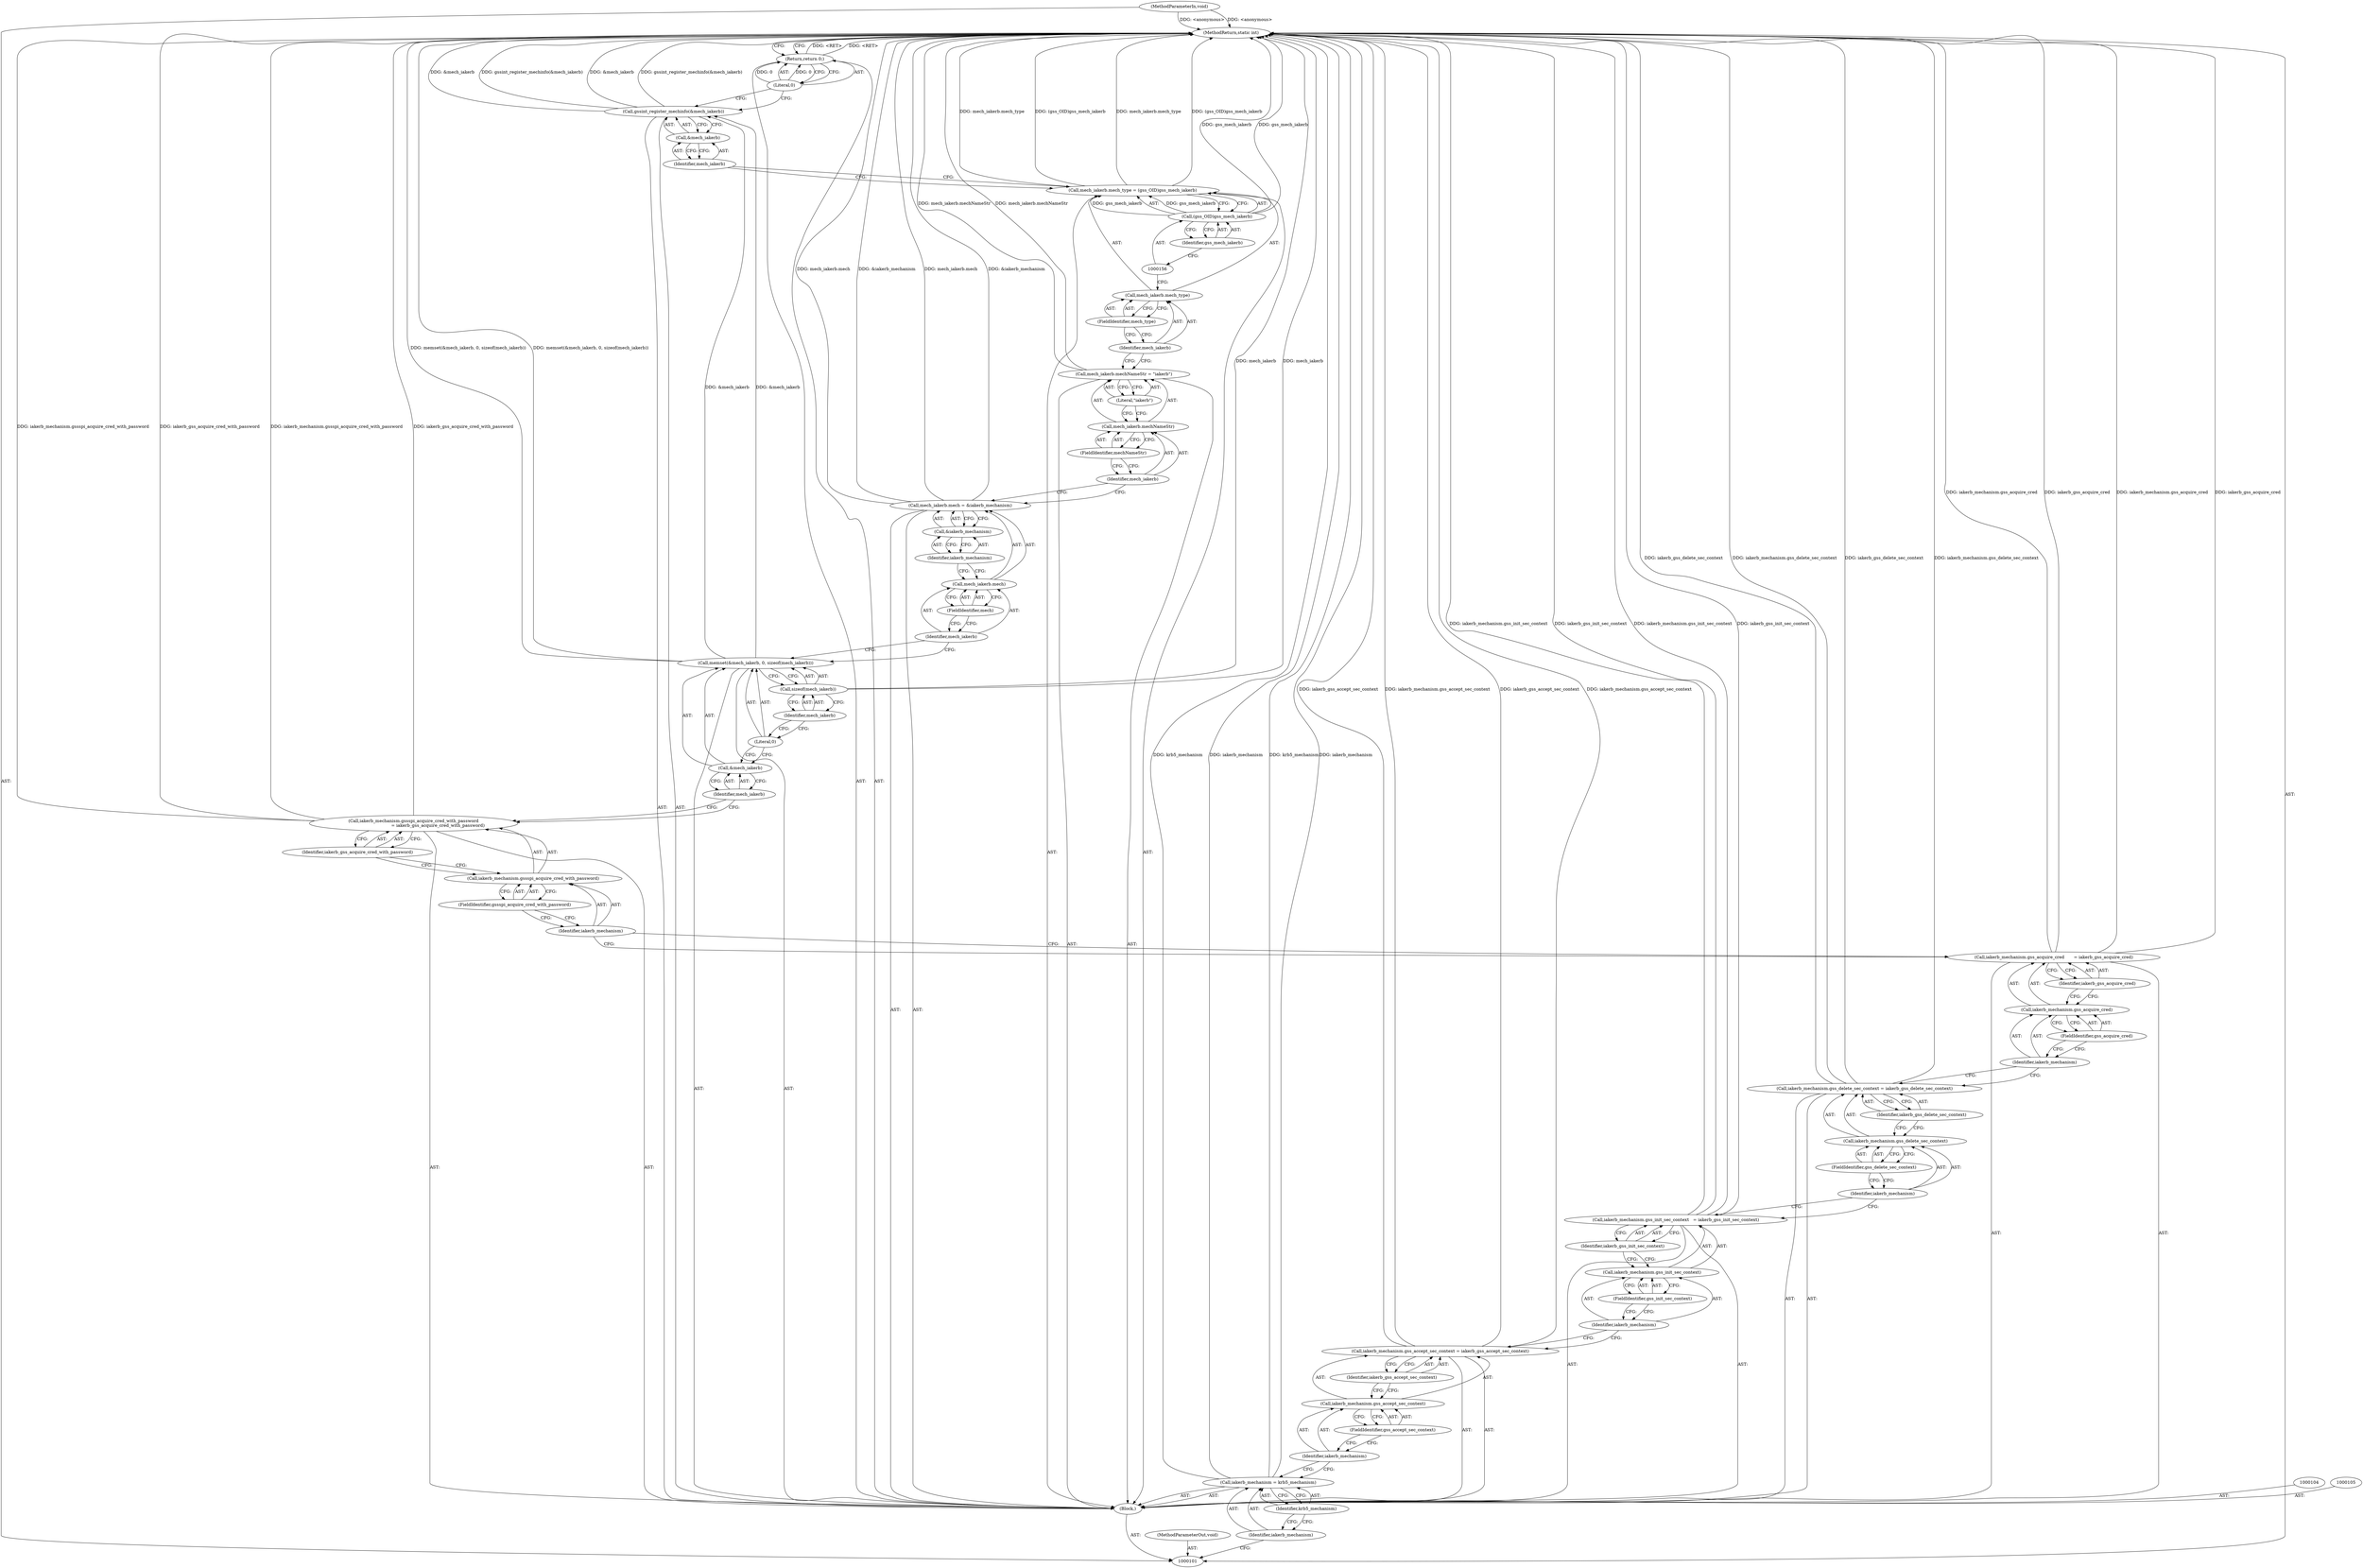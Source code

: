 digraph "1_krb5_e04f0283516e80d2f93366e0d479d13c9b5c8c2a" {
"1000163" [label="(MethodReturn,static int)"];
"1000102" [label="(MethodParameterIn,void)"];
"1000205" [label="(MethodParameterOut,void)"];
"1000132" [label="(FieldIdentifier,gssspi_acquire_cred_with_password)"];
"1000129" [label="(Call,iakerb_mechanism.gssspi_acquire_cred_with_password\n                                    = iakerb_gss_acquire_cred_with_password)"];
"1000130" [label="(Call,iakerb_mechanism.gssspi_acquire_cred_with_password)"];
"1000131" [label="(Identifier,iakerb_mechanism)"];
"1000133" [label="(Identifier,iakerb_gss_acquire_cred_with_password)"];
"1000135" [label="(Call,&mech_iakerb)"];
"1000136" [label="(Identifier,mech_iakerb)"];
"1000137" [label="(Literal,0)"];
"1000138" [label="(Call,sizeof(mech_iakerb))"];
"1000139" [label="(Identifier,mech_iakerb)"];
"1000134" [label="(Call,memset(&mech_iakerb, 0, sizeof(mech_iakerb)))"];
"1000143" [label="(FieldIdentifier,mech)"];
"1000144" [label="(Call,&iakerb_mechanism)"];
"1000145" [label="(Identifier,iakerb_mechanism)"];
"1000140" [label="(Call,mech_iakerb.mech = &iakerb_mechanism)"];
"1000141" [label="(Call,mech_iakerb.mech)"];
"1000142" [label="(Identifier,mech_iakerb)"];
"1000149" [label="(FieldIdentifier,mechNameStr)"];
"1000150" [label="(Literal,\"iakerb\")"];
"1000146" [label="(Call,mech_iakerb.mechNameStr = \"iakerb\")"];
"1000147" [label="(Call,mech_iakerb.mechNameStr)"];
"1000148" [label="(Identifier,mech_iakerb)"];
"1000154" [label="(FieldIdentifier,mech_type)"];
"1000155" [label="(Call,(gss_OID)gss_mech_iakerb)"];
"1000157" [label="(Identifier,gss_mech_iakerb)"];
"1000151" [label="(Call,mech_iakerb.mech_type = (gss_OID)gss_mech_iakerb)"];
"1000152" [label="(Call,mech_iakerb.mech_type)"];
"1000153" [label="(Identifier,mech_iakerb)"];
"1000159" [label="(Call,&mech_iakerb)"];
"1000160" [label="(Identifier,mech_iakerb)"];
"1000158" [label="(Call,gssint_register_mechinfo(&mech_iakerb))"];
"1000103" [label="(Block,)"];
"1000162" [label="(Literal,0)"];
"1000161" [label="(Return,return 0;)"];
"1000106" [label="(Call,iakerb_mechanism = krb5_mechanism)"];
"1000107" [label="(Identifier,iakerb_mechanism)"];
"1000108" [label="(Identifier,krb5_mechanism)"];
"1000112" [label="(FieldIdentifier,gss_accept_sec_context)"];
"1000109" [label="(Call,iakerb_mechanism.gss_accept_sec_context = iakerb_gss_accept_sec_context)"];
"1000110" [label="(Call,iakerb_mechanism.gss_accept_sec_context)"];
"1000111" [label="(Identifier,iakerb_mechanism)"];
"1000113" [label="(Identifier,iakerb_gss_accept_sec_context)"];
"1000117" [label="(FieldIdentifier,gss_init_sec_context)"];
"1000114" [label="(Call,iakerb_mechanism.gss_init_sec_context   = iakerb_gss_init_sec_context)"];
"1000115" [label="(Call,iakerb_mechanism.gss_init_sec_context)"];
"1000116" [label="(Identifier,iakerb_mechanism)"];
"1000118" [label="(Identifier,iakerb_gss_init_sec_context)"];
"1000122" [label="(FieldIdentifier,gss_delete_sec_context)"];
"1000119" [label="(Call,iakerb_mechanism.gss_delete_sec_context = iakerb_gss_delete_sec_context)"];
"1000120" [label="(Call,iakerb_mechanism.gss_delete_sec_context)"];
"1000121" [label="(Identifier,iakerb_mechanism)"];
"1000123" [label="(Identifier,iakerb_gss_delete_sec_context)"];
"1000127" [label="(FieldIdentifier,gss_acquire_cred)"];
"1000124" [label="(Call,iakerb_mechanism.gss_acquire_cred       = iakerb_gss_acquire_cred)"];
"1000125" [label="(Call,iakerb_mechanism.gss_acquire_cred)"];
"1000126" [label="(Identifier,iakerb_mechanism)"];
"1000128" [label="(Identifier,iakerb_gss_acquire_cred)"];
"1000163" -> "1000101"  [label="AST: "];
"1000163" -> "1000161"  [label="CFG: "];
"1000161" -> "1000163"  [label="DDG: <RET>"];
"1000158" -> "1000163"  [label="DDG: &mech_iakerb"];
"1000158" -> "1000163"  [label="DDG: gssint_register_mechinfo(&mech_iakerb)"];
"1000129" -> "1000163"  [label="DDG: iakerb_mechanism.gssspi_acquire_cred_with_password"];
"1000129" -> "1000163"  [label="DDG: iakerb_gss_acquire_cred_with_password"];
"1000124" -> "1000163"  [label="DDG: iakerb_mechanism.gss_acquire_cred"];
"1000124" -> "1000163"  [label="DDG: iakerb_gss_acquire_cred"];
"1000106" -> "1000163"  [label="DDG: krb5_mechanism"];
"1000106" -> "1000163"  [label="DDG: iakerb_mechanism"];
"1000155" -> "1000163"  [label="DDG: gss_mech_iakerb"];
"1000114" -> "1000163"  [label="DDG: iakerb_mechanism.gss_init_sec_context"];
"1000114" -> "1000163"  [label="DDG: iakerb_gss_init_sec_context"];
"1000146" -> "1000163"  [label="DDG: mech_iakerb.mechNameStr"];
"1000119" -> "1000163"  [label="DDG: iakerb_gss_delete_sec_context"];
"1000119" -> "1000163"  [label="DDG: iakerb_mechanism.gss_delete_sec_context"];
"1000140" -> "1000163"  [label="DDG: mech_iakerb.mech"];
"1000140" -> "1000163"  [label="DDG: &iakerb_mechanism"];
"1000138" -> "1000163"  [label="DDG: mech_iakerb"];
"1000151" -> "1000163"  [label="DDG: mech_iakerb.mech_type"];
"1000151" -> "1000163"  [label="DDG: (gss_OID)gss_mech_iakerb"];
"1000134" -> "1000163"  [label="DDG: memset(&mech_iakerb, 0, sizeof(mech_iakerb))"];
"1000102" -> "1000163"  [label="DDG: <anonymous>"];
"1000109" -> "1000163"  [label="DDG: iakerb_gss_accept_sec_context"];
"1000109" -> "1000163"  [label="DDG: iakerb_mechanism.gss_accept_sec_context"];
"1000102" -> "1000101"  [label="AST: "];
"1000102" -> "1000163"  [label="DDG: <anonymous>"];
"1000205" -> "1000101"  [label="AST: "];
"1000132" -> "1000130"  [label="AST: "];
"1000132" -> "1000131"  [label="CFG: "];
"1000130" -> "1000132"  [label="CFG: "];
"1000129" -> "1000103"  [label="AST: "];
"1000129" -> "1000133"  [label="CFG: "];
"1000130" -> "1000129"  [label="AST: "];
"1000133" -> "1000129"  [label="AST: "];
"1000136" -> "1000129"  [label="CFG: "];
"1000129" -> "1000163"  [label="DDG: iakerb_mechanism.gssspi_acquire_cred_with_password"];
"1000129" -> "1000163"  [label="DDG: iakerb_gss_acquire_cred_with_password"];
"1000130" -> "1000129"  [label="AST: "];
"1000130" -> "1000132"  [label="CFG: "];
"1000131" -> "1000130"  [label="AST: "];
"1000132" -> "1000130"  [label="AST: "];
"1000133" -> "1000130"  [label="CFG: "];
"1000131" -> "1000130"  [label="AST: "];
"1000131" -> "1000124"  [label="CFG: "];
"1000132" -> "1000131"  [label="CFG: "];
"1000133" -> "1000129"  [label="AST: "];
"1000133" -> "1000130"  [label="CFG: "];
"1000129" -> "1000133"  [label="CFG: "];
"1000135" -> "1000134"  [label="AST: "];
"1000135" -> "1000136"  [label="CFG: "];
"1000136" -> "1000135"  [label="AST: "];
"1000137" -> "1000135"  [label="CFG: "];
"1000136" -> "1000135"  [label="AST: "];
"1000136" -> "1000129"  [label="CFG: "];
"1000135" -> "1000136"  [label="CFG: "];
"1000137" -> "1000134"  [label="AST: "];
"1000137" -> "1000135"  [label="CFG: "];
"1000139" -> "1000137"  [label="CFG: "];
"1000138" -> "1000134"  [label="AST: "];
"1000138" -> "1000139"  [label="CFG: "];
"1000139" -> "1000138"  [label="AST: "];
"1000134" -> "1000138"  [label="CFG: "];
"1000138" -> "1000163"  [label="DDG: mech_iakerb"];
"1000139" -> "1000138"  [label="AST: "];
"1000139" -> "1000137"  [label="CFG: "];
"1000138" -> "1000139"  [label="CFG: "];
"1000134" -> "1000103"  [label="AST: "];
"1000134" -> "1000138"  [label="CFG: "];
"1000135" -> "1000134"  [label="AST: "];
"1000137" -> "1000134"  [label="AST: "];
"1000138" -> "1000134"  [label="AST: "];
"1000142" -> "1000134"  [label="CFG: "];
"1000134" -> "1000163"  [label="DDG: memset(&mech_iakerb, 0, sizeof(mech_iakerb))"];
"1000134" -> "1000158"  [label="DDG: &mech_iakerb"];
"1000143" -> "1000141"  [label="AST: "];
"1000143" -> "1000142"  [label="CFG: "];
"1000141" -> "1000143"  [label="CFG: "];
"1000144" -> "1000140"  [label="AST: "];
"1000144" -> "1000145"  [label="CFG: "];
"1000145" -> "1000144"  [label="AST: "];
"1000140" -> "1000144"  [label="CFG: "];
"1000145" -> "1000144"  [label="AST: "];
"1000145" -> "1000141"  [label="CFG: "];
"1000144" -> "1000145"  [label="CFG: "];
"1000140" -> "1000103"  [label="AST: "];
"1000140" -> "1000144"  [label="CFG: "];
"1000141" -> "1000140"  [label="AST: "];
"1000144" -> "1000140"  [label="AST: "];
"1000148" -> "1000140"  [label="CFG: "];
"1000140" -> "1000163"  [label="DDG: mech_iakerb.mech"];
"1000140" -> "1000163"  [label="DDG: &iakerb_mechanism"];
"1000141" -> "1000140"  [label="AST: "];
"1000141" -> "1000143"  [label="CFG: "];
"1000142" -> "1000141"  [label="AST: "];
"1000143" -> "1000141"  [label="AST: "];
"1000145" -> "1000141"  [label="CFG: "];
"1000142" -> "1000141"  [label="AST: "];
"1000142" -> "1000134"  [label="CFG: "];
"1000143" -> "1000142"  [label="CFG: "];
"1000149" -> "1000147"  [label="AST: "];
"1000149" -> "1000148"  [label="CFG: "];
"1000147" -> "1000149"  [label="CFG: "];
"1000150" -> "1000146"  [label="AST: "];
"1000150" -> "1000147"  [label="CFG: "];
"1000146" -> "1000150"  [label="CFG: "];
"1000146" -> "1000103"  [label="AST: "];
"1000146" -> "1000150"  [label="CFG: "];
"1000147" -> "1000146"  [label="AST: "];
"1000150" -> "1000146"  [label="AST: "];
"1000153" -> "1000146"  [label="CFG: "];
"1000146" -> "1000163"  [label="DDG: mech_iakerb.mechNameStr"];
"1000147" -> "1000146"  [label="AST: "];
"1000147" -> "1000149"  [label="CFG: "];
"1000148" -> "1000147"  [label="AST: "];
"1000149" -> "1000147"  [label="AST: "];
"1000150" -> "1000147"  [label="CFG: "];
"1000148" -> "1000147"  [label="AST: "];
"1000148" -> "1000140"  [label="CFG: "];
"1000149" -> "1000148"  [label="CFG: "];
"1000154" -> "1000152"  [label="AST: "];
"1000154" -> "1000153"  [label="CFG: "];
"1000152" -> "1000154"  [label="CFG: "];
"1000155" -> "1000151"  [label="AST: "];
"1000155" -> "1000157"  [label="CFG: "];
"1000156" -> "1000155"  [label="AST: "];
"1000157" -> "1000155"  [label="AST: "];
"1000151" -> "1000155"  [label="CFG: "];
"1000155" -> "1000163"  [label="DDG: gss_mech_iakerb"];
"1000155" -> "1000151"  [label="DDG: gss_mech_iakerb"];
"1000157" -> "1000155"  [label="AST: "];
"1000157" -> "1000156"  [label="CFG: "];
"1000155" -> "1000157"  [label="CFG: "];
"1000151" -> "1000103"  [label="AST: "];
"1000151" -> "1000155"  [label="CFG: "];
"1000152" -> "1000151"  [label="AST: "];
"1000155" -> "1000151"  [label="AST: "];
"1000160" -> "1000151"  [label="CFG: "];
"1000151" -> "1000163"  [label="DDG: mech_iakerb.mech_type"];
"1000151" -> "1000163"  [label="DDG: (gss_OID)gss_mech_iakerb"];
"1000155" -> "1000151"  [label="DDG: gss_mech_iakerb"];
"1000152" -> "1000151"  [label="AST: "];
"1000152" -> "1000154"  [label="CFG: "];
"1000153" -> "1000152"  [label="AST: "];
"1000154" -> "1000152"  [label="AST: "];
"1000156" -> "1000152"  [label="CFG: "];
"1000153" -> "1000152"  [label="AST: "];
"1000153" -> "1000146"  [label="CFG: "];
"1000154" -> "1000153"  [label="CFG: "];
"1000159" -> "1000158"  [label="AST: "];
"1000159" -> "1000160"  [label="CFG: "];
"1000160" -> "1000159"  [label="AST: "];
"1000158" -> "1000159"  [label="CFG: "];
"1000160" -> "1000159"  [label="AST: "];
"1000160" -> "1000151"  [label="CFG: "];
"1000159" -> "1000160"  [label="CFG: "];
"1000158" -> "1000103"  [label="AST: "];
"1000158" -> "1000159"  [label="CFG: "];
"1000159" -> "1000158"  [label="AST: "];
"1000162" -> "1000158"  [label="CFG: "];
"1000158" -> "1000163"  [label="DDG: &mech_iakerb"];
"1000158" -> "1000163"  [label="DDG: gssint_register_mechinfo(&mech_iakerb)"];
"1000134" -> "1000158"  [label="DDG: &mech_iakerb"];
"1000103" -> "1000101"  [label="AST: "];
"1000104" -> "1000103"  [label="AST: "];
"1000105" -> "1000103"  [label="AST: "];
"1000106" -> "1000103"  [label="AST: "];
"1000109" -> "1000103"  [label="AST: "];
"1000114" -> "1000103"  [label="AST: "];
"1000119" -> "1000103"  [label="AST: "];
"1000124" -> "1000103"  [label="AST: "];
"1000129" -> "1000103"  [label="AST: "];
"1000134" -> "1000103"  [label="AST: "];
"1000140" -> "1000103"  [label="AST: "];
"1000146" -> "1000103"  [label="AST: "];
"1000151" -> "1000103"  [label="AST: "];
"1000158" -> "1000103"  [label="AST: "];
"1000161" -> "1000103"  [label="AST: "];
"1000162" -> "1000161"  [label="AST: "];
"1000162" -> "1000158"  [label="CFG: "];
"1000161" -> "1000162"  [label="CFG: "];
"1000162" -> "1000161"  [label="DDG: 0"];
"1000161" -> "1000103"  [label="AST: "];
"1000161" -> "1000162"  [label="CFG: "];
"1000162" -> "1000161"  [label="AST: "];
"1000163" -> "1000161"  [label="CFG: "];
"1000161" -> "1000163"  [label="DDG: <RET>"];
"1000162" -> "1000161"  [label="DDG: 0"];
"1000106" -> "1000103"  [label="AST: "];
"1000106" -> "1000108"  [label="CFG: "];
"1000107" -> "1000106"  [label="AST: "];
"1000108" -> "1000106"  [label="AST: "];
"1000111" -> "1000106"  [label="CFG: "];
"1000106" -> "1000163"  [label="DDG: krb5_mechanism"];
"1000106" -> "1000163"  [label="DDG: iakerb_mechanism"];
"1000107" -> "1000106"  [label="AST: "];
"1000107" -> "1000101"  [label="CFG: "];
"1000108" -> "1000107"  [label="CFG: "];
"1000108" -> "1000106"  [label="AST: "];
"1000108" -> "1000107"  [label="CFG: "];
"1000106" -> "1000108"  [label="CFG: "];
"1000112" -> "1000110"  [label="AST: "];
"1000112" -> "1000111"  [label="CFG: "];
"1000110" -> "1000112"  [label="CFG: "];
"1000109" -> "1000103"  [label="AST: "];
"1000109" -> "1000113"  [label="CFG: "];
"1000110" -> "1000109"  [label="AST: "];
"1000113" -> "1000109"  [label="AST: "];
"1000116" -> "1000109"  [label="CFG: "];
"1000109" -> "1000163"  [label="DDG: iakerb_gss_accept_sec_context"];
"1000109" -> "1000163"  [label="DDG: iakerb_mechanism.gss_accept_sec_context"];
"1000110" -> "1000109"  [label="AST: "];
"1000110" -> "1000112"  [label="CFG: "];
"1000111" -> "1000110"  [label="AST: "];
"1000112" -> "1000110"  [label="AST: "];
"1000113" -> "1000110"  [label="CFG: "];
"1000111" -> "1000110"  [label="AST: "];
"1000111" -> "1000106"  [label="CFG: "];
"1000112" -> "1000111"  [label="CFG: "];
"1000113" -> "1000109"  [label="AST: "];
"1000113" -> "1000110"  [label="CFG: "];
"1000109" -> "1000113"  [label="CFG: "];
"1000117" -> "1000115"  [label="AST: "];
"1000117" -> "1000116"  [label="CFG: "];
"1000115" -> "1000117"  [label="CFG: "];
"1000114" -> "1000103"  [label="AST: "];
"1000114" -> "1000118"  [label="CFG: "];
"1000115" -> "1000114"  [label="AST: "];
"1000118" -> "1000114"  [label="AST: "];
"1000121" -> "1000114"  [label="CFG: "];
"1000114" -> "1000163"  [label="DDG: iakerb_mechanism.gss_init_sec_context"];
"1000114" -> "1000163"  [label="DDG: iakerb_gss_init_sec_context"];
"1000115" -> "1000114"  [label="AST: "];
"1000115" -> "1000117"  [label="CFG: "];
"1000116" -> "1000115"  [label="AST: "];
"1000117" -> "1000115"  [label="AST: "];
"1000118" -> "1000115"  [label="CFG: "];
"1000116" -> "1000115"  [label="AST: "];
"1000116" -> "1000109"  [label="CFG: "];
"1000117" -> "1000116"  [label="CFG: "];
"1000118" -> "1000114"  [label="AST: "];
"1000118" -> "1000115"  [label="CFG: "];
"1000114" -> "1000118"  [label="CFG: "];
"1000122" -> "1000120"  [label="AST: "];
"1000122" -> "1000121"  [label="CFG: "];
"1000120" -> "1000122"  [label="CFG: "];
"1000119" -> "1000103"  [label="AST: "];
"1000119" -> "1000123"  [label="CFG: "];
"1000120" -> "1000119"  [label="AST: "];
"1000123" -> "1000119"  [label="AST: "];
"1000126" -> "1000119"  [label="CFG: "];
"1000119" -> "1000163"  [label="DDG: iakerb_gss_delete_sec_context"];
"1000119" -> "1000163"  [label="DDG: iakerb_mechanism.gss_delete_sec_context"];
"1000120" -> "1000119"  [label="AST: "];
"1000120" -> "1000122"  [label="CFG: "];
"1000121" -> "1000120"  [label="AST: "];
"1000122" -> "1000120"  [label="AST: "];
"1000123" -> "1000120"  [label="CFG: "];
"1000121" -> "1000120"  [label="AST: "];
"1000121" -> "1000114"  [label="CFG: "];
"1000122" -> "1000121"  [label="CFG: "];
"1000123" -> "1000119"  [label="AST: "];
"1000123" -> "1000120"  [label="CFG: "];
"1000119" -> "1000123"  [label="CFG: "];
"1000127" -> "1000125"  [label="AST: "];
"1000127" -> "1000126"  [label="CFG: "];
"1000125" -> "1000127"  [label="CFG: "];
"1000124" -> "1000103"  [label="AST: "];
"1000124" -> "1000128"  [label="CFG: "];
"1000125" -> "1000124"  [label="AST: "];
"1000128" -> "1000124"  [label="AST: "];
"1000131" -> "1000124"  [label="CFG: "];
"1000124" -> "1000163"  [label="DDG: iakerb_mechanism.gss_acquire_cred"];
"1000124" -> "1000163"  [label="DDG: iakerb_gss_acquire_cred"];
"1000125" -> "1000124"  [label="AST: "];
"1000125" -> "1000127"  [label="CFG: "];
"1000126" -> "1000125"  [label="AST: "];
"1000127" -> "1000125"  [label="AST: "];
"1000128" -> "1000125"  [label="CFG: "];
"1000126" -> "1000125"  [label="AST: "];
"1000126" -> "1000119"  [label="CFG: "];
"1000127" -> "1000126"  [label="CFG: "];
"1000128" -> "1000124"  [label="AST: "];
"1000128" -> "1000125"  [label="CFG: "];
"1000124" -> "1000128"  [label="CFG: "];
}
